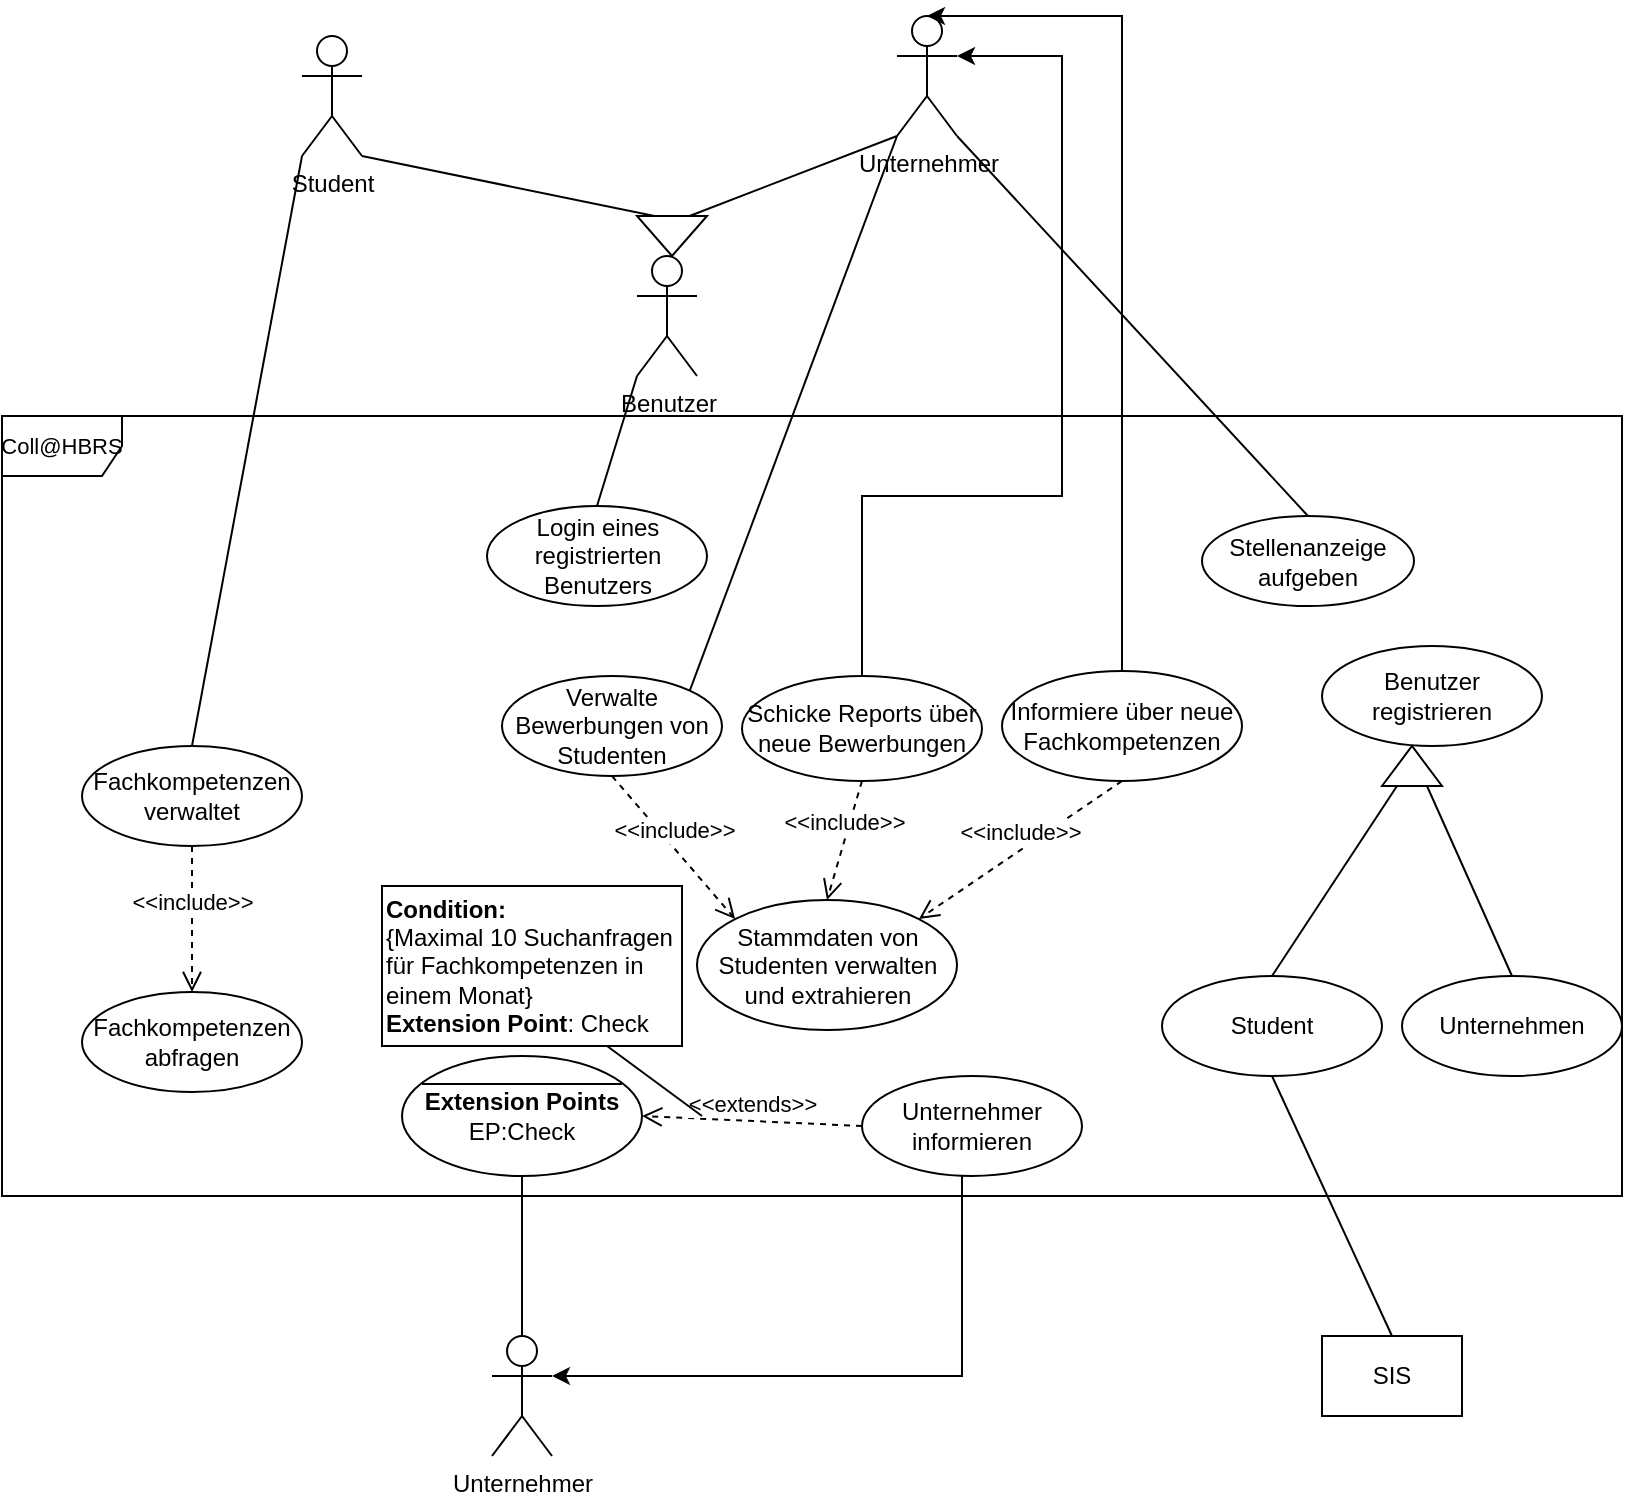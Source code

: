 <mxfile version="14.0.1" type="github">
  <diagram id="Idni9gt48yzOjo8QUFbK" name="Page-1">
    <mxGraphModel dx="1422" dy="794" grid="1" gridSize="10" guides="1" tooltips="1" connect="1" arrows="1" fold="1" page="1" pageScale="1" pageWidth="827" pageHeight="1169" math="0" shadow="0">
      <root>
        <mxCell id="0" />
        <mxCell id="1" parent="0" />
        <mxCell id="I6kVfwnH48Mdd5yuerV_-1" value="Student" style="shape=umlActor;verticalLabelPosition=bottom;verticalAlign=top;html=1;" parent="1" vertex="1">
          <mxGeometry x="160" y="120" width="30" height="60" as="geometry" />
        </mxCell>
        <mxCell id="I6kVfwnH48Mdd5yuerV_-5" value="&lt;font style=&quot;font-size: 11px&quot;&gt;Coll@HBRS&lt;/font&gt;" style="shape=umlFrame;whiteSpace=wrap;html=1;" parent="1" vertex="1">
          <mxGeometry x="10" y="310" width="810" height="390" as="geometry" />
        </mxCell>
        <mxCell id="I6kVfwnH48Mdd5yuerV_-6" value="Unternehmer" style="shape=umlActor;verticalLabelPosition=bottom;verticalAlign=top;html=1;direction=east;" parent="1" vertex="1">
          <mxGeometry x="457.5" y="110" width="30" height="60" as="geometry" />
        </mxCell>
        <mxCell id="I6kVfwnH48Mdd5yuerV_-7" value="Benutzer" style="shape=umlActor;verticalLabelPosition=bottom;verticalAlign=top;html=1;" parent="1" vertex="1">
          <mxGeometry x="327.5" y="230" width="30" height="60" as="geometry" />
        </mxCell>
        <mxCell id="I6kVfwnH48Mdd5yuerV_-10" value="" style="triangle;whiteSpace=wrap;html=1;direction=south;" parent="1" vertex="1">
          <mxGeometry x="327.5" y="210" width="35" height="20" as="geometry" />
        </mxCell>
        <mxCell id="I6kVfwnH48Mdd5yuerV_-11" value="Login eines registrierten Benutzers" style="ellipse;whiteSpace=wrap;html=1;" parent="1" vertex="1">
          <mxGeometry x="252.5" y="355" width="110" height="50" as="geometry" />
        </mxCell>
        <mxCell id="I6kVfwnH48Mdd5yuerV_-12" value="Benutzer registrieren" style="ellipse;whiteSpace=wrap;html=1;" parent="1" vertex="1">
          <mxGeometry x="670" y="425" width="110" height="50" as="geometry" />
        </mxCell>
        <mxCell id="I6kVfwnH48Mdd5yuerV_-14" value="Unternehmen" style="ellipse;whiteSpace=wrap;html=1;" parent="1" vertex="1">
          <mxGeometry x="710" y="590" width="110" height="50" as="geometry" />
        </mxCell>
        <mxCell id="I6kVfwnH48Mdd5yuerV_-15" value="Student" style="ellipse;whiteSpace=wrap;html=1;" parent="1" vertex="1">
          <mxGeometry x="590" y="590" width="110" height="50" as="geometry" />
        </mxCell>
        <mxCell id="I6kVfwnH48Mdd5yuerV_-16" value="" style="endArrow=none;html=1;entryX=0;entryY=1;entryDx=0;entryDy=0;entryPerimeter=0;exitX=0.5;exitY=0;exitDx=0;exitDy=0;" parent="1" source="I6kVfwnH48Mdd5yuerV_-11" target="I6kVfwnH48Mdd5yuerV_-7" edge="1">
          <mxGeometry width="50" height="50" relative="1" as="geometry">
            <mxPoint x="390" y="400" as="sourcePoint" />
            <mxPoint x="440" y="350" as="targetPoint" />
          </mxGeometry>
        </mxCell>
        <mxCell id="I6kVfwnH48Mdd5yuerV_-17" value="SIS" style="rounded=0;whiteSpace=wrap;html=1;" parent="1" vertex="1">
          <mxGeometry x="670" y="770" width="70" height="40" as="geometry" />
        </mxCell>
        <mxCell id="I6kVfwnH48Mdd5yuerV_-18" value="" style="endArrow=none;html=1;exitX=0.5;exitY=0;exitDx=0;exitDy=0;entryX=0.5;entryY=1;entryDx=0;entryDy=0;" parent="1" source="I6kVfwnH48Mdd5yuerV_-17" target="I6kVfwnH48Mdd5yuerV_-15" edge="1">
          <mxGeometry width="50" height="50" relative="1" as="geometry">
            <mxPoint x="390" y="700" as="sourcePoint" />
            <mxPoint x="440" y="650" as="targetPoint" />
          </mxGeometry>
        </mxCell>
        <mxCell id="I6kVfwnH48Mdd5yuerV_-19" value="" style="triangle;whiteSpace=wrap;html=1;direction=north;" parent="1" vertex="1">
          <mxGeometry x="700" y="475" width="30" height="20" as="geometry" />
        </mxCell>
        <mxCell id="I6kVfwnH48Mdd5yuerV_-20" value="" style="endArrow=none;html=1;exitX=0.5;exitY=0;exitDx=0;exitDy=0;entryX=0;entryY=0.25;entryDx=0;entryDy=0;" parent="1" source="I6kVfwnH48Mdd5yuerV_-15" target="I6kVfwnH48Mdd5yuerV_-19" edge="1">
          <mxGeometry width="50" height="50" relative="1" as="geometry">
            <mxPoint x="390" y="500" as="sourcePoint" />
            <mxPoint x="440" y="450" as="targetPoint" />
          </mxGeometry>
        </mxCell>
        <mxCell id="I6kVfwnH48Mdd5yuerV_-21" value="" style="endArrow=none;html=1;exitX=0.5;exitY=0;exitDx=0;exitDy=0;entryX=0;entryY=0.75;entryDx=0;entryDy=0;" parent="1" source="I6kVfwnH48Mdd5yuerV_-14" target="I6kVfwnH48Mdd5yuerV_-19" edge="1">
          <mxGeometry width="50" height="50" relative="1" as="geometry">
            <mxPoint x="495" y="600" as="sourcePoint" />
            <mxPoint x="557.5" y="490" as="targetPoint" />
          </mxGeometry>
        </mxCell>
        <mxCell id="I6kVfwnH48Mdd5yuerV_-22" value="" style="endArrow=none;html=1;entryX=0;entryY=1;entryDx=0;entryDy=0;entryPerimeter=0;exitX=0;exitY=0.25;exitDx=0;exitDy=0;" parent="1" source="I6kVfwnH48Mdd5yuerV_-10" target="I6kVfwnH48Mdd5yuerV_-6" edge="1">
          <mxGeometry width="50" height="50" relative="1" as="geometry">
            <mxPoint x="390" y="200" as="sourcePoint" />
            <mxPoint x="440" y="150" as="targetPoint" />
          </mxGeometry>
        </mxCell>
        <mxCell id="I6kVfwnH48Mdd5yuerV_-23" value="" style="endArrow=none;html=1;entryX=0;entryY=0.75;entryDx=0;entryDy=0;exitX=1;exitY=1;exitDx=0;exitDy=0;exitPerimeter=0;" parent="1" source="I6kVfwnH48Mdd5yuerV_-1" target="I6kVfwnH48Mdd5yuerV_-10" edge="1">
          <mxGeometry width="50" height="50" relative="1" as="geometry">
            <mxPoint x="363.75" y="180" as="sourcePoint" />
            <mxPoint x="490" y="170" as="targetPoint" />
          </mxGeometry>
        </mxCell>
        <mxCell id="I6kVfwnH48Mdd5yuerV_-24" value="Fachkompetenzen verwaltet" style="ellipse;whiteSpace=wrap;html=1;" parent="1" vertex="1">
          <mxGeometry x="50" y="475" width="110" height="50" as="geometry" />
        </mxCell>
        <mxCell id="I6kVfwnH48Mdd5yuerV_-25" value="" style="endArrow=none;html=1;entryX=0;entryY=1;entryDx=0;entryDy=0;entryPerimeter=0;exitX=0.5;exitY=0;exitDx=0;exitDy=0;" parent="1" source="I6kVfwnH48Mdd5yuerV_-24" target="I6kVfwnH48Mdd5yuerV_-1" edge="1">
          <mxGeometry width="50" height="50" relative="1" as="geometry">
            <mxPoint x="139" y="440" as="sourcePoint" />
            <mxPoint x="480" y="590" as="targetPoint" />
          </mxGeometry>
        </mxCell>
        <mxCell id="2BaVzF96S5Z35MbNFWjq-1" value="Stellenanzeige aufgeben" style="ellipse;whiteSpace=wrap;html=1;" vertex="1" parent="1">
          <mxGeometry x="610" y="360" width="106" height="45" as="geometry" />
        </mxCell>
        <mxCell id="2BaVzF96S5Z35MbNFWjq-2" value="" style="endArrow=none;html=1;entryX=1;entryY=1;entryDx=0;entryDy=0;exitX=0.5;exitY=0;exitDx=0;exitDy=0;entryPerimeter=0;" edge="1" parent="1" source="2BaVzF96S5Z35MbNFWjq-1" target="I6kVfwnH48Mdd5yuerV_-6">
          <mxGeometry width="50" height="50" relative="1" as="geometry">
            <mxPoint x="630" y="590" as="sourcePoint" />
            <mxPoint x="440" y="350" as="targetPoint" />
          </mxGeometry>
        </mxCell>
        <mxCell id="2BaVzF96S5Z35MbNFWjq-3" value="Fachkompetenzen abfragen" style="ellipse;whiteSpace=wrap;html=1;" vertex="1" parent="1">
          <mxGeometry x="50" y="598" width="110" height="50" as="geometry" />
        </mxCell>
        <mxCell id="2BaVzF96S5Z35MbNFWjq-4" value="&amp;lt;&amp;lt;include&amp;gt;&amp;gt;" style="html=1;verticalAlign=bottom;endArrow=open;dashed=1;endSize=8;entryX=0.5;entryY=0;entryDx=0;entryDy=0;exitX=0.5;exitY=1;exitDx=0;exitDy=0;" edge="1" parent="1" source="I6kVfwnH48Mdd5yuerV_-24" target="2BaVzF96S5Z35MbNFWjq-3">
          <mxGeometry relative="1" as="geometry">
            <mxPoint x="250" y="510" as="sourcePoint" />
            <mxPoint x="170" y="510" as="targetPoint" />
            <Array as="points" />
          </mxGeometry>
        </mxCell>
        <mxCell id="2BaVzF96S5Z35MbNFWjq-6" value="Stammdaten von Studenten verwalten und extrahieren" style="ellipse;whiteSpace=wrap;html=1;" vertex="1" parent="1">
          <mxGeometry x="357.5" y="552" width="130" height="65" as="geometry" />
        </mxCell>
        <mxCell id="2BaVzF96S5Z35MbNFWjq-8" value="Verwalte Bewerbungen von Studenten" style="ellipse;whiteSpace=wrap;html=1;" vertex="1" parent="1">
          <mxGeometry x="260" y="440" width="110" height="50" as="geometry" />
        </mxCell>
        <mxCell id="2BaVzF96S5Z35MbNFWjq-9" value="&amp;lt;&amp;lt;include&amp;gt;&amp;gt;" style="html=1;verticalAlign=bottom;endArrow=open;dashed=1;endSize=8;entryX=0;entryY=0;entryDx=0;entryDy=0;exitX=0.5;exitY=1;exitDx=0;exitDy=0;" edge="1" parent="1" source="2BaVzF96S5Z35MbNFWjq-8" target="2BaVzF96S5Z35MbNFWjq-6">
          <mxGeometry relative="1" as="geometry">
            <mxPoint x="155" y="535" as="sourcePoint" />
            <mxPoint x="155" y="610" as="targetPoint" />
            <Array as="points" />
          </mxGeometry>
        </mxCell>
        <mxCell id="2BaVzF96S5Z35MbNFWjq-17" style="edgeStyle=orthogonalEdgeStyle;rounded=0;orthogonalLoop=1;jettySize=auto;html=1;entryX=1;entryY=0.333;entryDx=0;entryDy=0;entryPerimeter=0;" edge="1" parent="1" source="2BaVzF96S5Z35MbNFWjq-10" target="I6kVfwnH48Mdd5yuerV_-6">
          <mxGeometry relative="1" as="geometry">
            <mxPoint x="540" y="80" as="targetPoint" />
            <Array as="points">
              <mxPoint x="440" y="350" />
              <mxPoint x="540" y="350" />
              <mxPoint x="540" y="130" />
            </Array>
          </mxGeometry>
        </mxCell>
        <mxCell id="2BaVzF96S5Z35MbNFWjq-10" value="Schicke Reports über neue Bewerbungen" style="ellipse;whiteSpace=wrap;html=1;" vertex="1" parent="1">
          <mxGeometry x="380" y="440" width="120" height="52.5" as="geometry" />
        </mxCell>
        <mxCell id="2BaVzF96S5Z35MbNFWjq-11" value="&amp;lt;&amp;lt;include&amp;gt;&amp;gt;" style="html=1;verticalAlign=bottom;endArrow=open;dashed=1;endSize=8;entryX=0.5;entryY=0;entryDx=0;entryDy=0;exitX=0.5;exitY=1;exitDx=0;exitDy=0;" edge="1" parent="1" source="2BaVzF96S5Z35MbNFWjq-10" target="2BaVzF96S5Z35MbNFWjq-6">
          <mxGeometry relative="1" as="geometry">
            <mxPoint x="285" y="595" as="sourcePoint" />
            <mxPoint x="375" y="515" as="targetPoint" />
            <Array as="points" />
          </mxGeometry>
        </mxCell>
        <mxCell id="2BaVzF96S5Z35MbNFWjq-18" style="edgeStyle=orthogonalEdgeStyle;rounded=0;orthogonalLoop=1;jettySize=auto;html=1;entryX=0.5;entryY=0;entryDx=0;entryDy=0;entryPerimeter=0;" edge="1" parent="1" source="2BaVzF96S5Z35MbNFWjq-12" target="I6kVfwnH48Mdd5yuerV_-6">
          <mxGeometry relative="1" as="geometry">
            <mxPoint x="480" y="36" as="targetPoint" />
            <Array as="points">
              <mxPoint x="570" y="110" />
            </Array>
          </mxGeometry>
        </mxCell>
        <mxCell id="2BaVzF96S5Z35MbNFWjq-12" value="Informiere über neue Fachkompetenzen" style="ellipse;whiteSpace=wrap;html=1;" vertex="1" parent="1">
          <mxGeometry x="510" y="437.5" width="120" height="55" as="geometry" />
        </mxCell>
        <mxCell id="2BaVzF96S5Z35MbNFWjq-13" value="&amp;lt;&amp;lt;include&amp;gt;&amp;gt;" style="html=1;verticalAlign=bottom;endArrow=open;dashed=1;endSize=8;entryX=1;entryY=0;entryDx=0;entryDy=0;exitX=0.5;exitY=1;exitDx=0;exitDy=0;" edge="1" parent="1" source="2BaVzF96S5Z35MbNFWjq-12" target="2BaVzF96S5Z35MbNFWjq-6">
          <mxGeometry relative="1" as="geometry">
            <mxPoint x="510" y="585" as="sourcePoint" />
            <mxPoint x="485" y="505" as="targetPoint" />
            <Array as="points" />
          </mxGeometry>
        </mxCell>
        <mxCell id="2BaVzF96S5Z35MbNFWjq-16" value="" style="endArrow=none;html=1;exitX=1;exitY=0;exitDx=0;exitDy=0;entryX=0;entryY=1;entryDx=0;entryDy=0;entryPerimeter=0;" edge="1" parent="1" source="2BaVzF96S5Z35MbNFWjq-8" target="I6kVfwnH48Mdd5yuerV_-6">
          <mxGeometry width="50" height="50" relative="1" as="geometry">
            <mxPoint x="580" y="447.5" as="sourcePoint" />
            <mxPoint x="490" y="100" as="targetPoint" />
          </mxGeometry>
        </mxCell>
        <mxCell id="2BaVzF96S5Z35MbNFWjq-19" value="&lt;b&gt;Extension Points&lt;/b&gt;&lt;br&gt;EP:Check" style="ellipse;whiteSpace=wrap;html=1;" vertex="1" parent="1">
          <mxGeometry x="210" y="630" width="120" height="60" as="geometry" />
        </mxCell>
        <mxCell id="2BaVzF96S5Z35MbNFWjq-20" value="" style="line;strokeWidth=1;fillColor=none;align=left;verticalAlign=middle;spacingTop=-1;spacingLeft=3;spacingRight=3;rotatable=0;labelPosition=right;points=[];portConstraint=eastwest;" vertex="1" parent="1">
          <mxGeometry x="220" y="640" width="100" height="8" as="geometry" />
        </mxCell>
        <mxCell id="2BaVzF96S5Z35MbNFWjq-21" value="Unternehmer" style="shape=umlActor;verticalLabelPosition=bottom;verticalAlign=top;html=1;direction=east;" vertex="1" parent="1">
          <mxGeometry x="255" y="770" width="30" height="60" as="geometry" />
        </mxCell>
        <mxCell id="2BaVzF96S5Z35MbNFWjq-22" value="" style="endArrow=none;html=1;entryX=0.5;entryY=1;entryDx=0;entryDy=0;exitX=0.5;exitY=0;exitDx=0;exitDy=0;exitPerimeter=0;" edge="1" parent="1" source="2BaVzF96S5Z35MbNFWjq-21" target="2BaVzF96S5Z35MbNFWjq-19">
          <mxGeometry width="50" height="50" relative="1" as="geometry">
            <mxPoint x="390" y="690" as="sourcePoint" />
            <mxPoint x="440" y="640" as="targetPoint" />
          </mxGeometry>
        </mxCell>
        <mxCell id="2BaVzF96S5Z35MbNFWjq-27" style="edgeStyle=orthogonalEdgeStyle;rounded=0;orthogonalLoop=1;jettySize=auto;html=1;entryX=1;entryY=0.333;entryDx=0;entryDy=0;entryPerimeter=0;" edge="1" parent="1" source="2BaVzF96S5Z35MbNFWjq-23" target="2BaVzF96S5Z35MbNFWjq-21">
          <mxGeometry relative="1" as="geometry">
            <Array as="points">
              <mxPoint x="490" y="790" />
            </Array>
          </mxGeometry>
        </mxCell>
        <mxCell id="2BaVzF96S5Z35MbNFWjq-23" value="Unternehmer informieren" style="ellipse;whiteSpace=wrap;html=1;" vertex="1" parent="1">
          <mxGeometry x="440" y="640" width="110" height="50" as="geometry" />
        </mxCell>
        <mxCell id="2BaVzF96S5Z35MbNFWjq-24" value="&amp;lt;&amp;lt;extends&amp;gt;&amp;gt;" style="html=1;verticalAlign=bottom;endArrow=open;dashed=1;endSize=8;exitX=0;exitY=0.5;exitDx=0;exitDy=0;" edge="1" parent="1" source="2BaVzF96S5Z35MbNFWjq-23">
          <mxGeometry relative="1" as="geometry">
            <mxPoint x="155" y="535" as="sourcePoint" />
            <mxPoint x="330" y="660" as="targetPoint" />
            <Array as="points" />
          </mxGeometry>
        </mxCell>
        <mxCell id="2BaVzF96S5Z35MbNFWjq-25" value="&lt;b&gt;Condition:&lt;/b&gt;&lt;br&gt;{Maximal 10 Suchanfragen für Fachkompetenzen in einem Monat}&lt;br&gt;&lt;b&gt;Extension Point&lt;/b&gt;: Check" style="rounded=0;whiteSpace=wrap;html=1;align=left;" vertex="1" parent="1">
          <mxGeometry x="200" y="545" width="150" height="80" as="geometry" />
        </mxCell>
        <mxCell id="2BaVzF96S5Z35MbNFWjq-26" value="" style="endArrow=none;html=1;entryX=0.75;entryY=1;entryDx=0;entryDy=0;" edge="1" parent="1" target="2BaVzF96S5Z35MbNFWjq-25">
          <mxGeometry width="50" height="50" relative="1" as="geometry">
            <mxPoint x="360" y="660" as="sourcePoint" />
            <mxPoint x="440" y="500" as="targetPoint" />
          </mxGeometry>
        </mxCell>
      </root>
    </mxGraphModel>
  </diagram>
</mxfile>
